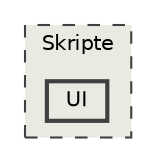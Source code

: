 digraph "C:/playground/Unity/Softwareprojekt_VR-Reaktor-Leitwarte/Assets/Skripte/UI"
{
 // LATEX_PDF_SIZE
  bgcolor="transparent";
  edge [fontname=Helvetica,fontsize=10,labelfontname=Helvetica,labelfontsize=10];
  node [fontname=Helvetica,fontsize=10,shape=box,height=0.2,width=0.4];
  compound=true
  subgraph clusterdir_28c6b7030ec821152646e8883fcf3bdd {
    graph [ bgcolor="#ebeae2", pencolor="grey25", label="Skripte", fontname=Helvetica,fontsize=10 style="filled,dashed", URL="dir_28c6b7030ec821152646e8883fcf3bdd.html",tooltip=""]
  dir_548f359c1029de8fa85d82d005490359 [label="UI", fillcolor="#ebeae2", color="grey25", style="filled,bold", URL="dir_548f359c1029de8fa85d82d005490359.html",tooltip=""];
  }
}
